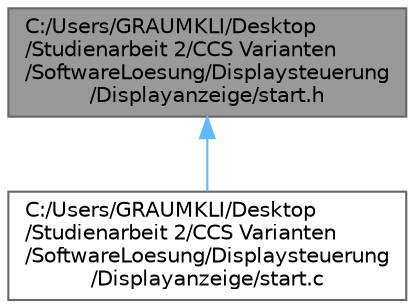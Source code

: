 digraph "C:/Users/GRAUMKLI/Desktop/Studienarbeit 2/CCS Varianten/SoftwareLoesung/Displaysteuerung/Displayanzeige/start.h"
{
 // LATEX_PDF_SIZE
  bgcolor="transparent";
  edge [fontname=Helvetica,fontsize=10,labelfontname=Helvetica,labelfontsize=10];
  node [fontname=Helvetica,fontsize=10,shape=box,height=0.2,width=0.4];
  Node1 [label="C:/Users/GRAUMKLI/Desktop\l/Studienarbeit 2/CCS Varianten\l/SoftwareLoesung/Displaysteuerung\l/Displayanzeige/start.h",height=0.2,width=0.4,color="gray40", fillcolor="grey60", style="filled", fontcolor="black",tooltip=" "];
  Node1 -> Node2 [dir="back",color="steelblue1",style="solid"];
  Node2 [label="C:/Users/GRAUMKLI/Desktop\l/Studienarbeit 2/CCS Varianten\l/SoftwareLoesung/Displaysteuerung\l/Displayanzeige/start.c",height=0.2,width=0.4,color="grey40", fillcolor="white", style="filled",URL="$start_8c.html",tooltip=" "];
}
